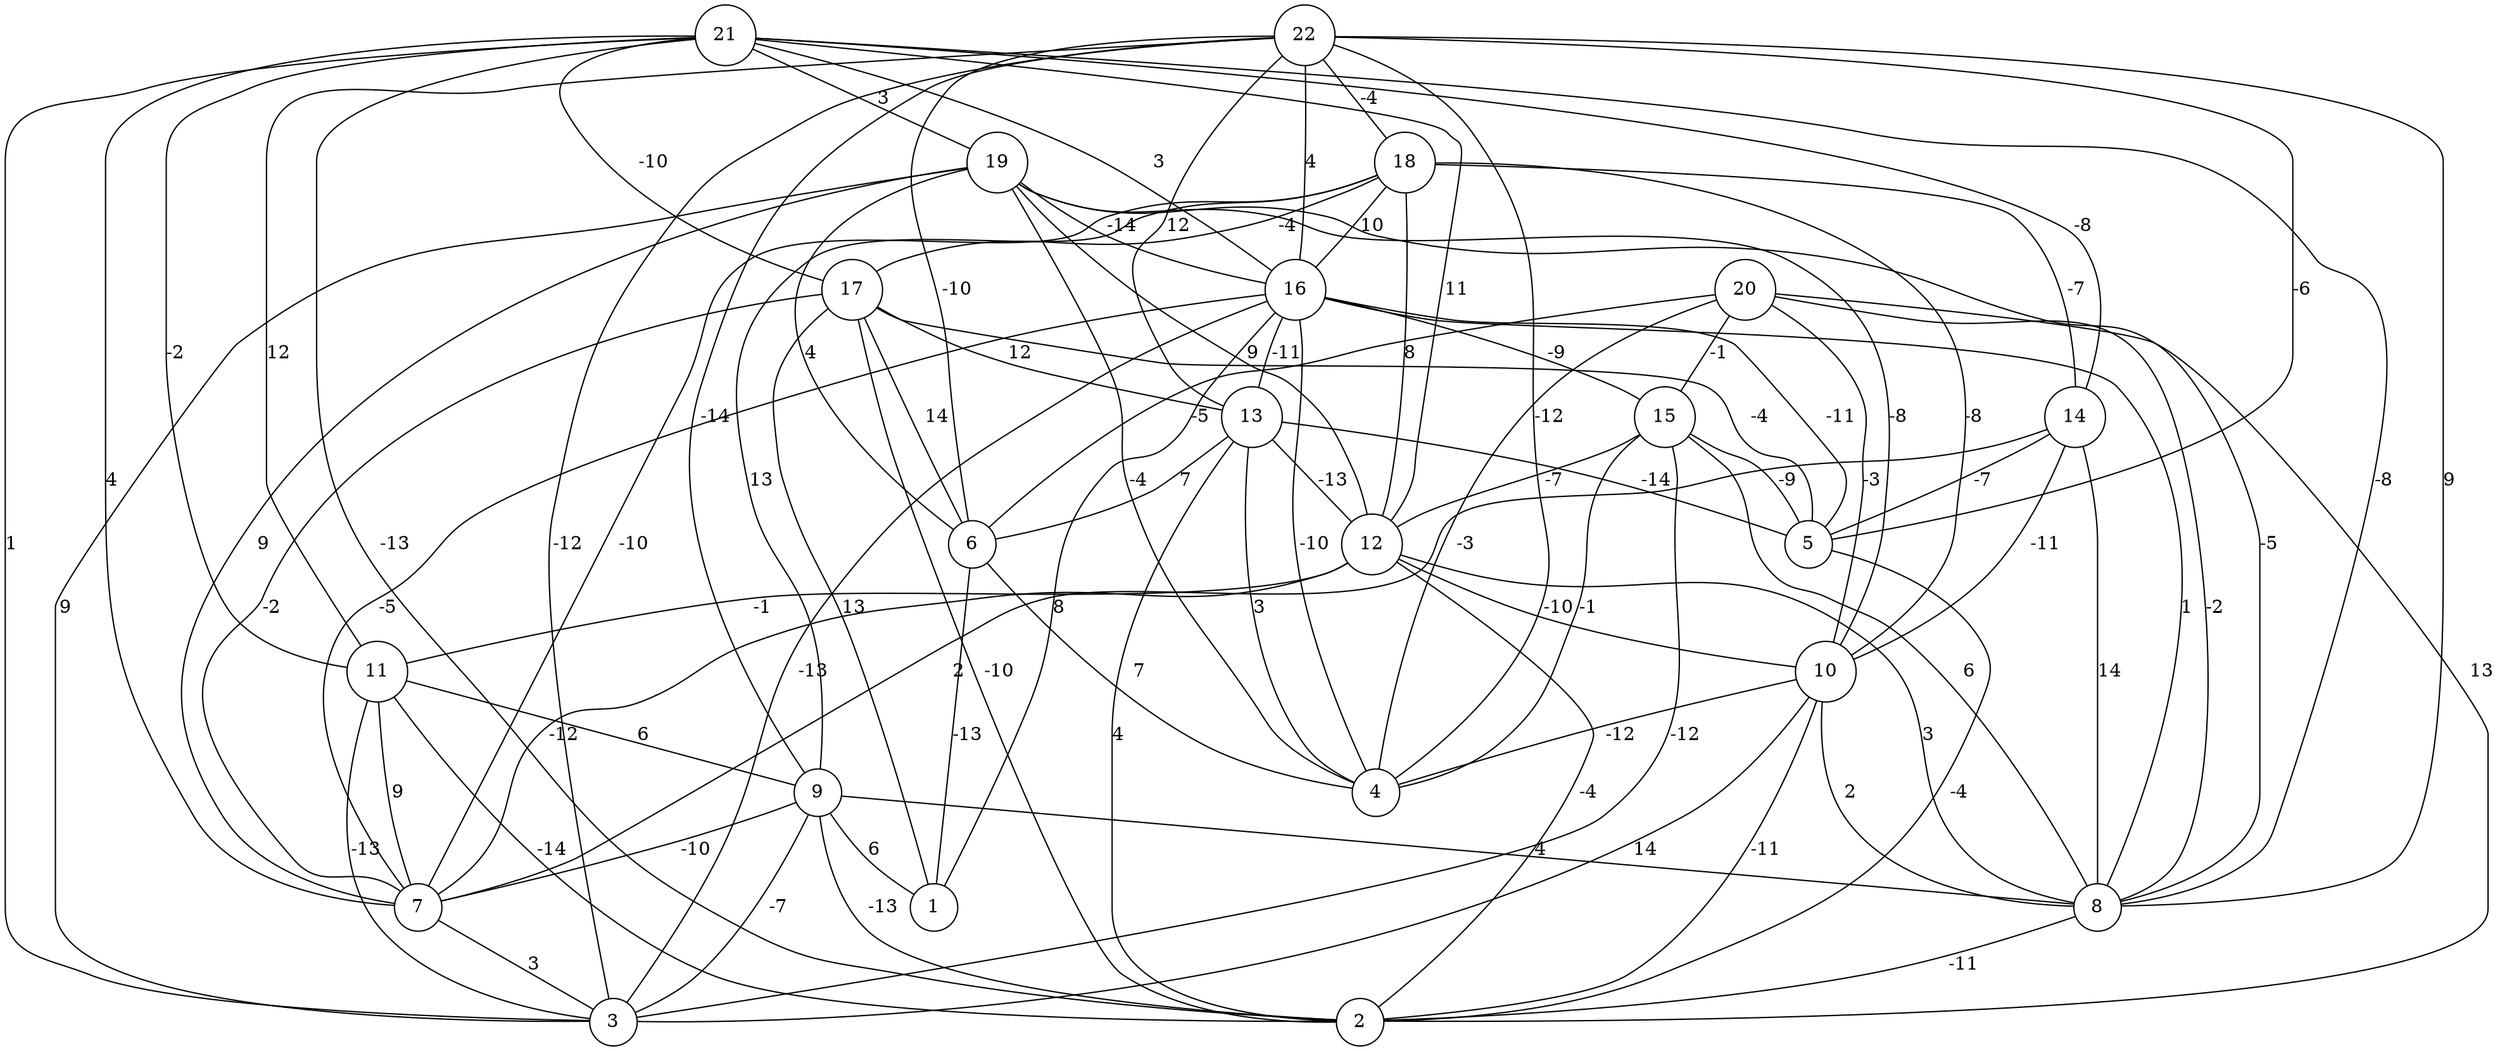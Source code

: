 graph { 
	 fontname="Helvetica,Arial,sans-serif" 
	 node [shape = circle]; 
	 22 -- 3 [label = "-12"];
	 22 -- 4 [label = "-12"];
	 22 -- 5 [label = "-6"];
	 22 -- 6 [label = "-10"];
	 22 -- 8 [label = "9"];
	 22 -- 9 [label = "-14"];
	 22 -- 11 [label = "12"];
	 22 -- 13 [label = "12"];
	 22 -- 16 [label = "4"];
	 22 -- 18 [label = "-4"];
	 21 -- 2 [label = "-13"];
	 21 -- 3 [label = "1"];
	 21 -- 7 [label = "4"];
	 21 -- 8 [label = "-8"];
	 21 -- 11 [label = "-2"];
	 21 -- 12 [label = "11"];
	 21 -- 14 [label = "-8"];
	 21 -- 16 [label = "3"];
	 21 -- 17 [label = "-10"];
	 21 -- 19 [label = "3"];
	 20 -- 2 [label = "13"];
	 20 -- 4 [label = "-3"];
	 20 -- 6 [label = "-5"];
	 20 -- 8 [label = "-2"];
	 20 -- 10 [label = "-3"];
	 20 -- 15 [label = "-1"];
	 19 -- 3 [label = "9"];
	 19 -- 4 [label = "-4"];
	 19 -- 6 [label = "4"];
	 19 -- 7 [label = "9"];
	 19 -- 8 [label = "-5"];
	 19 -- 10 [label = "-8"];
	 19 -- 12 [label = "9"];
	 19 -- 16 [label = "-14"];
	 18 -- 7 [label = "-10"];
	 18 -- 9 [label = "13"];
	 18 -- 10 [label = "-8"];
	 18 -- 12 [label = "8"];
	 18 -- 14 [label = "-7"];
	 18 -- 16 [label = "10"];
	 18 -- 17 [label = "-4"];
	 17 -- 1 [label = "13"];
	 17 -- 2 [label = "-10"];
	 17 -- 5 [label = "-4"];
	 17 -- 6 [label = "14"];
	 17 -- 7 [label = "-2"];
	 17 -- 13 [label = "12"];
	 16 -- 1 [label = "8"];
	 16 -- 3 [label = "-13"];
	 16 -- 4 [label = "-10"];
	 16 -- 5 [label = "-11"];
	 16 -- 7 [label = "-5"];
	 16 -- 8 [label = "1"];
	 16 -- 13 [label = "-11"];
	 16 -- 15 [label = "-9"];
	 15 -- 3 [label = "-12"];
	 15 -- 4 [label = "-1"];
	 15 -- 5 [label = "-9"];
	 15 -- 8 [label = "6"];
	 15 -- 12 [label = "-7"];
	 14 -- 5 [label = "-7"];
	 14 -- 7 [label = "2"];
	 14 -- 8 [label = "14"];
	 14 -- 10 [label = "-11"];
	 13 -- 2 [label = "4"];
	 13 -- 4 [label = "3"];
	 13 -- 5 [label = "-14"];
	 13 -- 6 [label = "7"];
	 13 -- 12 [label = "-13"];
	 12 -- 2 [label = "-4"];
	 12 -- 7 [label = "-12"];
	 12 -- 8 [label = "3"];
	 12 -- 10 [label = "-10"];
	 12 -- 11 [label = "-1"];
	 11 -- 2 [label = "-14"];
	 11 -- 3 [label = "-13"];
	 11 -- 7 [label = "9"];
	 11 -- 9 [label = "6"];
	 10 -- 2 [label = "-11"];
	 10 -- 3 [label = "14"];
	 10 -- 4 [label = "-12"];
	 10 -- 8 [label = "2"];
	 9 -- 1 [label = "6"];
	 9 -- 2 [label = "-13"];
	 9 -- 3 [label = "-7"];
	 9 -- 7 [label = "-10"];
	 9 -- 8 [label = "4"];
	 8 -- 2 [label = "-11"];
	 7 -- 3 [label = "3"];
	 6 -- 1 [label = "-13"];
	 6 -- 4 [label = "7"];
	 5 -- 2 [label = "-4"];
	 1;
	 2;
	 3;
	 4;
	 5;
	 6;
	 7;
	 8;
	 9;
	 10;
	 11;
	 12;
	 13;
	 14;
	 15;
	 16;
	 17;
	 18;
	 19;
	 20;
	 21;
	 22;
}
